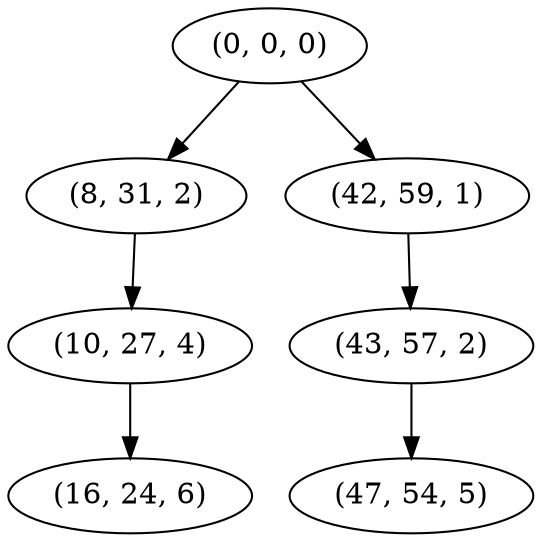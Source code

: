 digraph tree {
    "(0, 0, 0)";
    "(8, 31, 2)";
    "(10, 27, 4)";
    "(16, 24, 6)";
    "(42, 59, 1)";
    "(43, 57, 2)";
    "(47, 54, 5)";
    "(0, 0, 0)" -> "(8, 31, 2)";
    "(0, 0, 0)" -> "(42, 59, 1)";
    "(8, 31, 2)" -> "(10, 27, 4)";
    "(10, 27, 4)" -> "(16, 24, 6)";
    "(42, 59, 1)" -> "(43, 57, 2)";
    "(43, 57, 2)" -> "(47, 54, 5)";
}
